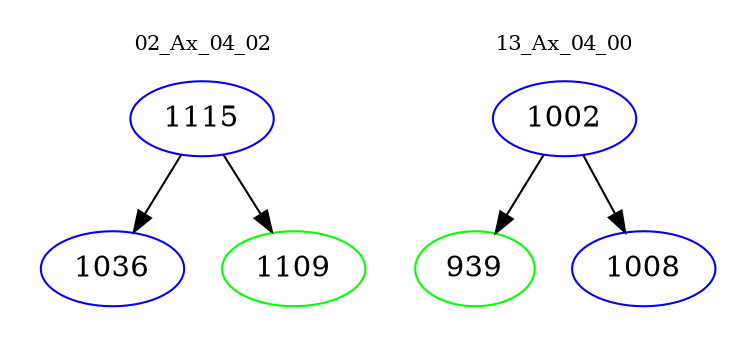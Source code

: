 digraph{
subgraph cluster_0 {
color = white
label = "02_Ax_04_02";
fontsize=10;
T0_1115 [label="1115", color="blue"]
T0_1115 -> T0_1036 [color="black"]
T0_1036 [label="1036", color="blue"]
T0_1115 -> T0_1109 [color="black"]
T0_1109 [label="1109", color="green"]
}
subgraph cluster_1 {
color = white
label = "13_Ax_04_00";
fontsize=10;
T1_1002 [label="1002", color="blue"]
T1_1002 -> T1_939 [color="black"]
T1_939 [label="939", color="green"]
T1_1002 -> T1_1008 [color="black"]
T1_1008 [label="1008", color="blue"]
}
}
